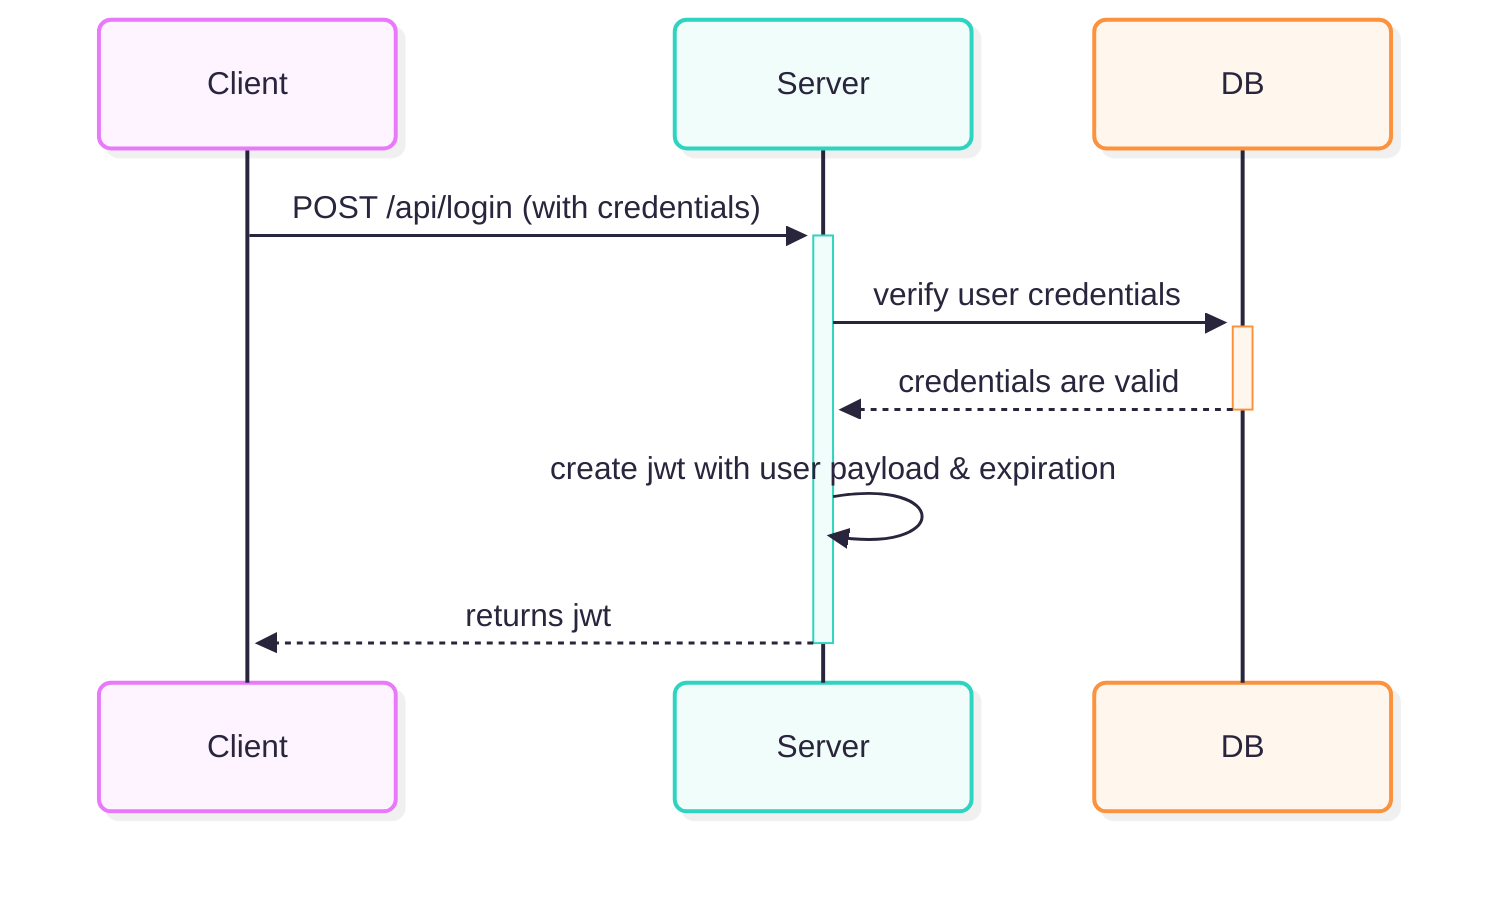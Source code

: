 ---
config:
  theme: redux-color
  look: neo
---
sequenceDiagram
  participant Client as Client
  participant Server as Server
  participant DB as DB
  Client ->>+ Server: POST /api/login (with credentials)
  Server ->>+ DB: verify user credentials
  DB -->>- Server: credentials are valid
  Server ->> Server: create jwt with user payload & expiration
  Server -->>- Client: returns jwt